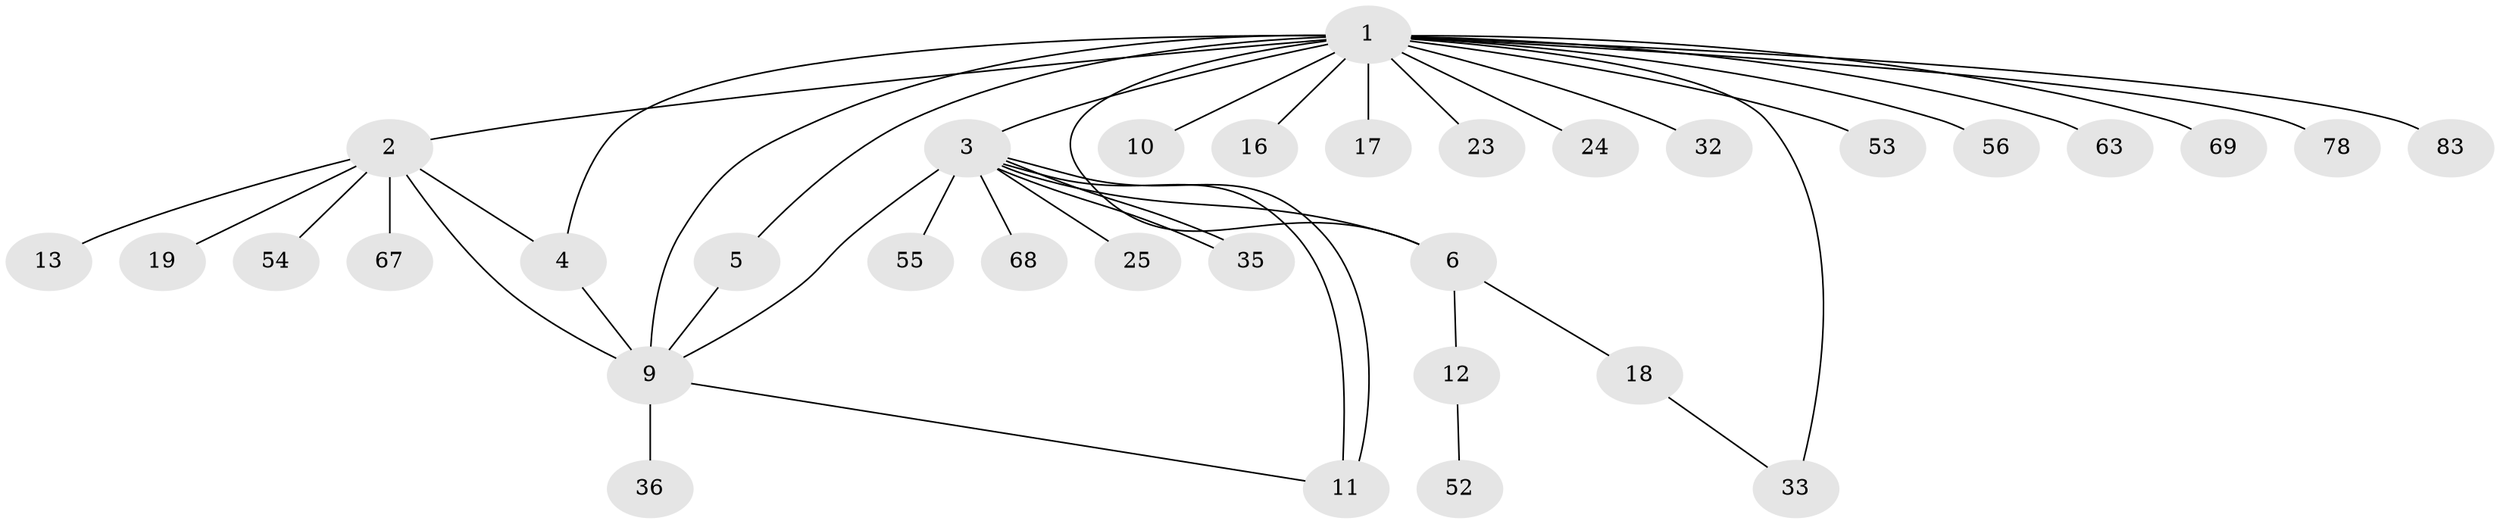 // original degree distribution, {23: 0.012048192771084338, 7: 0.012048192771084338, 11: 0.012048192771084338, 3: 0.060240963855421686, 2: 0.24096385542168675, 9: 0.024096385542168676, 1: 0.5662650602409639, 5: 0.03614457831325301, 8: 0.012048192771084338, 4: 0.024096385542168676}
// Generated by graph-tools (version 1.1) at 2025/18/03/04/25 18:18:12]
// undirected, 33 vertices, 42 edges
graph export_dot {
graph [start="1"]
  node [color=gray90,style=filled];
  1;
  2;
  3 [super="+8"];
  4 [super="+37"];
  5 [super="+61"];
  6 [super="+45+49+7+21+22+14+29"];
  9 [super="+31+47+27+41"];
  10 [super="+73"];
  11 [super="+39+26"];
  12 [super="+28+20+74+77+60+62+48"];
  13 [super="+75"];
  16;
  17 [super="+70"];
  18;
  19;
  23;
  24;
  25;
  32;
  33 [super="+40+34"];
  35;
  36;
  52;
  53;
  54;
  55;
  56;
  63;
  67 [super="+82"];
  68;
  69;
  78;
  83;
  1 -- 2;
  1 -- 3;
  1 -- 4 [weight=2];
  1 -- 5;
  1 -- 6 [weight=2];
  1 -- 9 [weight=2];
  1 -- 10;
  1 -- 16;
  1 -- 17;
  1 -- 23;
  1 -- 24;
  1 -- 32;
  1 -- 33 [weight=2];
  1 -- 53;
  1 -- 56;
  1 -- 63;
  1 -- 69;
  1 -- 78;
  1 -- 83;
  2 -- 4;
  2 -- 13;
  2 -- 19;
  2 -- 54;
  2 -- 67;
  2 -- 9;
  3 -- 11;
  3 -- 11;
  3 -- 25;
  3 -- 35;
  3 -- 35;
  3 -- 55;
  3 -- 68;
  3 -- 6;
  3 -- 9;
  4 -- 9;
  5 -- 9;
  6 -- 12;
  6 -- 18;
  9 -- 36;
  9 -- 11;
  12 -- 52;
  18 -- 33;
}
